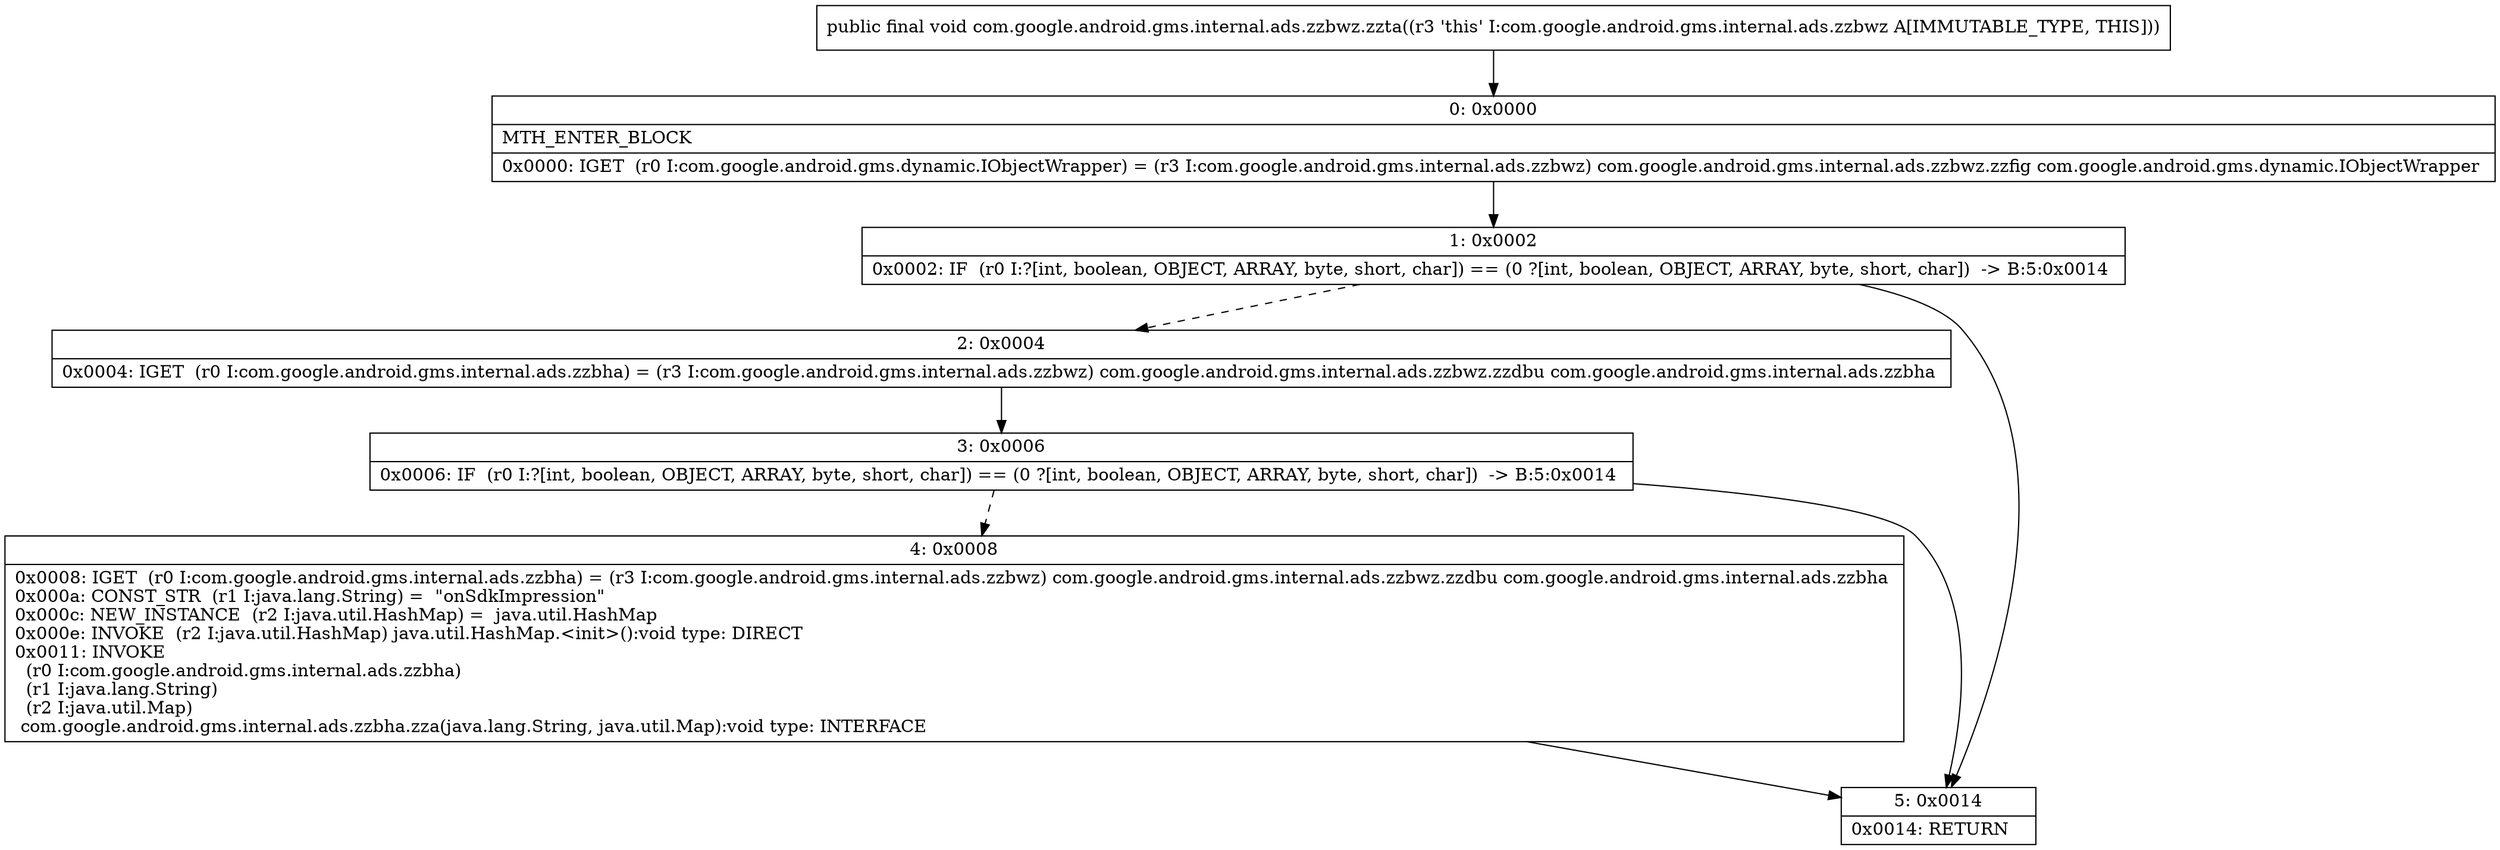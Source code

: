 digraph "CFG forcom.google.android.gms.internal.ads.zzbwz.zzta()V" {
Node_0 [shape=record,label="{0\:\ 0x0000|MTH_ENTER_BLOCK\l|0x0000: IGET  (r0 I:com.google.android.gms.dynamic.IObjectWrapper) = (r3 I:com.google.android.gms.internal.ads.zzbwz) com.google.android.gms.internal.ads.zzbwz.zzfig com.google.android.gms.dynamic.IObjectWrapper \l}"];
Node_1 [shape=record,label="{1\:\ 0x0002|0x0002: IF  (r0 I:?[int, boolean, OBJECT, ARRAY, byte, short, char]) == (0 ?[int, boolean, OBJECT, ARRAY, byte, short, char])  \-\> B:5:0x0014 \l}"];
Node_2 [shape=record,label="{2\:\ 0x0004|0x0004: IGET  (r0 I:com.google.android.gms.internal.ads.zzbha) = (r3 I:com.google.android.gms.internal.ads.zzbwz) com.google.android.gms.internal.ads.zzbwz.zzdbu com.google.android.gms.internal.ads.zzbha \l}"];
Node_3 [shape=record,label="{3\:\ 0x0006|0x0006: IF  (r0 I:?[int, boolean, OBJECT, ARRAY, byte, short, char]) == (0 ?[int, boolean, OBJECT, ARRAY, byte, short, char])  \-\> B:5:0x0014 \l}"];
Node_4 [shape=record,label="{4\:\ 0x0008|0x0008: IGET  (r0 I:com.google.android.gms.internal.ads.zzbha) = (r3 I:com.google.android.gms.internal.ads.zzbwz) com.google.android.gms.internal.ads.zzbwz.zzdbu com.google.android.gms.internal.ads.zzbha \l0x000a: CONST_STR  (r1 I:java.lang.String) =  \"onSdkImpression\" \l0x000c: NEW_INSTANCE  (r2 I:java.util.HashMap) =  java.util.HashMap \l0x000e: INVOKE  (r2 I:java.util.HashMap) java.util.HashMap.\<init\>():void type: DIRECT \l0x0011: INVOKE  \l  (r0 I:com.google.android.gms.internal.ads.zzbha)\l  (r1 I:java.lang.String)\l  (r2 I:java.util.Map)\l com.google.android.gms.internal.ads.zzbha.zza(java.lang.String, java.util.Map):void type: INTERFACE \l}"];
Node_5 [shape=record,label="{5\:\ 0x0014|0x0014: RETURN   \l}"];
MethodNode[shape=record,label="{public final void com.google.android.gms.internal.ads.zzbwz.zzta((r3 'this' I:com.google.android.gms.internal.ads.zzbwz A[IMMUTABLE_TYPE, THIS])) }"];
MethodNode -> Node_0;
Node_0 -> Node_1;
Node_1 -> Node_2[style=dashed];
Node_1 -> Node_5;
Node_2 -> Node_3;
Node_3 -> Node_4[style=dashed];
Node_3 -> Node_5;
Node_4 -> Node_5;
}

